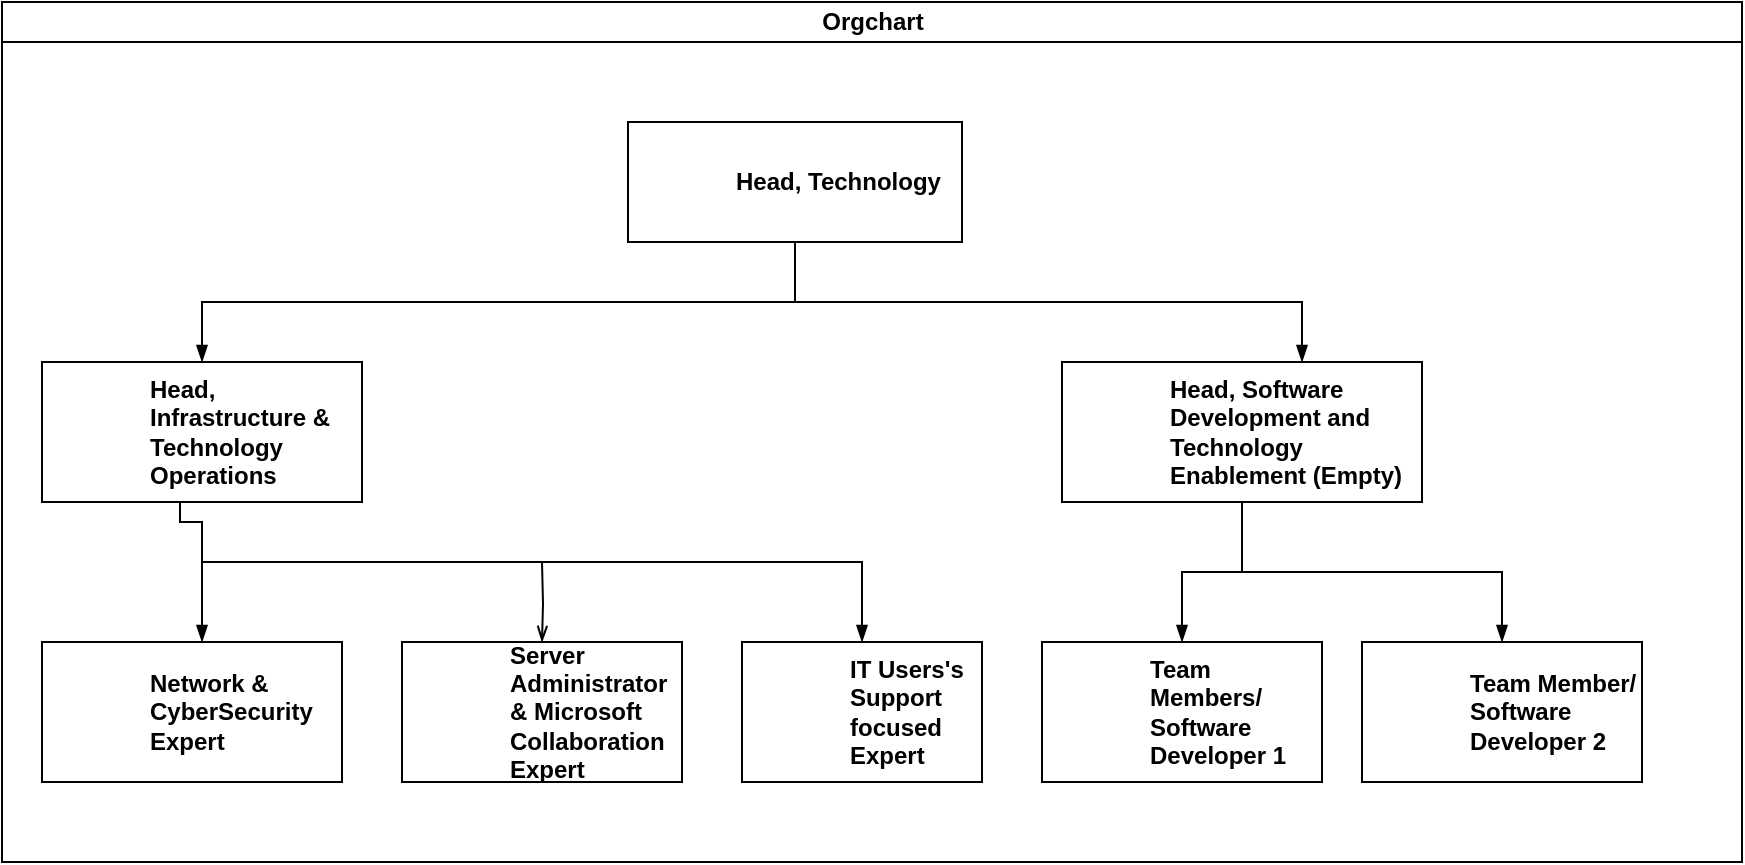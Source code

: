 <mxfile version="20.8.20" type="github">
  <diagram id="prtHgNgQTEPvFCAcTncT" name="Page-1">
    <mxGraphModel dx="794" dy="430" grid="1" gridSize="10" guides="1" tooltips="1" connect="1" arrows="1" fold="1" page="1" pageScale="1" pageWidth="827" pageHeight="1169" math="0" shadow="0">
      <root>
        <mxCell id="0" />
        <mxCell id="1" parent="0" />
        <mxCell id="dNxyNK7c78bLwvsdeMH5-11" value="Orgchart" style="swimlane;html=1;startSize=20;horizontal=1;containerType=tree;glass=0;" parent="1" vertex="1">
          <mxGeometry x="10" y="100" width="870" height="430" as="geometry" />
        </mxCell>
        <UserObject label="Head, Technology" name="Tessa Miller" position="CFO" location="Office 1" email="me@example.com" placeholders="1" link="https://app.diagrams.net/images/github-logo.svg" id="dNxyNK7c78bLwvsdeMH5-12">
          <mxCell style="label;image=https://cdn3.iconfinder.com/data/icons/user-avatars-1/512/users-3-128.png;whiteSpace=wrap;html=1;rounded=0;glass=0;treeMoving=1;treeFolding=1;" parent="dNxyNK7c78bLwvsdeMH5-11" vertex="1">
            <mxGeometry x="313" y="60" width="167" height="60" as="geometry" />
          </mxCell>
        </UserObject>
        <mxCell id="dNxyNK7c78bLwvsdeMH5-13" value="" style="endArrow=blockThin;endFill=1;fontSize=11;edgeStyle=elbowEdgeStyle;elbow=vertical;rounded=0;" parent="dNxyNK7c78bLwvsdeMH5-11" source="dNxyNK7c78bLwvsdeMH5-12" target="dNxyNK7c78bLwvsdeMH5-14" edge="1">
          <mxGeometry relative="1" as="geometry" />
        </mxCell>
        <UserObject label="Head, Infrastructure &amp;amp; Technology Operations" name="Edward Morrison" position="Brand Manager" location="Office 2" email="me@example.com" placeholders="1" link="https://www.draw.io" id="dNxyNK7c78bLwvsdeMH5-14">
          <mxCell style="label;image=https://cdn3.iconfinder.com/data/icons/user-avatars-1/512/users-10-3-128.png;whiteSpace=wrap;html=1;rounded=0;glass=0;treeFolding=1;treeMoving=1;" parent="dNxyNK7c78bLwvsdeMH5-11" vertex="1">
            <mxGeometry x="20" y="180" width="160" height="70" as="geometry" />
          </mxCell>
        </UserObject>
        <mxCell id="dNxyNK7c78bLwvsdeMH5-17" value="" style="endArrow=blockThin;endFill=1;fontSize=11;edgeStyle=elbowEdgeStyle;elbow=vertical;rounded=0;" parent="dNxyNK7c78bLwvsdeMH5-11" source="dNxyNK7c78bLwvsdeMH5-12" target="dNxyNK7c78bLwvsdeMH5-18" edge="1">
          <mxGeometry relative="1" as="geometry">
            <Array as="points">
              <mxPoint x="650" y="150" />
            </Array>
          </mxGeometry>
        </mxCell>
        <UserObject label="Head, Software Development and Technology Enablement (Empty)" name="Alison Donovan" position="System Admin" location="Office 3" email="me@example.com" placeholders="1" link="https://www.draw.io" id="dNxyNK7c78bLwvsdeMH5-18">
          <mxCell style="label;image=https://cdn3.iconfinder.com/data/icons/user-avatars-1/512/users-2-128.png;whiteSpace=wrap;html=1;rounded=0;glass=0;" parent="dNxyNK7c78bLwvsdeMH5-11" vertex="1">
            <mxGeometry x="530" y="180" width="180" height="70" as="geometry" />
          </mxCell>
        </UserObject>
        <mxCell id="gyMkO35ULZCspy6_peBc-21" value="" style="endArrow=blockThin;endFill=1;fontSize=11;edgeStyle=elbowEdgeStyle;elbow=vertical;rounded=0;" parent="dNxyNK7c78bLwvsdeMH5-11" source="dNxyNK7c78bLwvsdeMH5-18" target="gyMkO35ULZCspy6_peBc-22" edge="1">
          <mxGeometry relative="1" as="geometry">
            <mxPoint x="390" y="160" as="sourcePoint" />
          </mxGeometry>
        </mxCell>
        <UserObject label="Team Members/&lt;br&gt;Software Developer 1" name="Alison Donovan" position="System Admin" location="Office 3" email="me@example.com" placeholders="1" link="https://www.draw.io" id="gyMkO35ULZCspy6_peBc-22">
          <mxCell style="label;image=https://cdn3.iconfinder.com/data/icons/user-avatars-1/512/users-2-128.png;whiteSpace=wrap;html=1;rounded=0;glass=0;" parent="dNxyNK7c78bLwvsdeMH5-11" vertex="1">
            <mxGeometry x="520" y="320" width="140" height="70" as="geometry" />
          </mxCell>
        </UserObject>
        <mxCell id="gyMkO35ULZCspy6_peBc-32" value="" style="endArrow=blockThin;endFill=1;fontSize=11;edgeStyle=elbowEdgeStyle;elbow=vertical;rounded=0;" parent="dNxyNK7c78bLwvsdeMH5-11" source="dNxyNK7c78bLwvsdeMH5-18" target="gyMkO35ULZCspy6_peBc-33" edge="1">
          <mxGeometry relative="1" as="geometry">
            <mxPoint x="384" y="180" as="sourcePoint" />
          </mxGeometry>
        </mxCell>
        <UserObject label="Team Member/&lt;br&gt;Software Developer 2&amp;nbsp;" name="Alison Donovan" position="System Admin" location="Office 3" email="me@example.com" placeholders="1" link="https://www.draw.io" id="gyMkO35ULZCspy6_peBc-33">
          <mxCell style="label;image=https://cdn3.iconfinder.com/data/icons/user-avatars-1/512/users-2-128.png;whiteSpace=wrap;html=1;rounded=0;glass=0;" parent="dNxyNK7c78bLwvsdeMH5-11" vertex="1">
            <mxGeometry x="680" y="320" width="140" height="70" as="geometry" />
          </mxCell>
        </UserObject>
        <UserObject label="IT Users&#39;s Support focused Expert" name="Edward Morrison" position="Brand Manager" location="Office 2" email="me@example.com" placeholders="1" link="https://www.draw.io" id="gyMkO35ULZCspy6_peBc-39">
          <mxCell style="label;image=https://cdn3.iconfinder.com/data/icons/user-avatars-1/512/users-10-3-128.png;whiteSpace=wrap;html=1;rounded=0;glass=0;treeFolding=1;treeMoving=1;" parent="dNxyNK7c78bLwvsdeMH5-11" vertex="1">
            <mxGeometry x="370" y="320" width="120" height="70" as="geometry" />
          </mxCell>
        </UserObject>
        <UserObject label="Server Administrator &amp;amp; Microsoft Collaboration Expert" name="Edward Morrison" position="Brand Manager" location="Office 2" email="me@example.com" placeholders="1" link="https://www.draw.io" id="grYTW4o2yp1NQFWfN88O-13">
          <mxCell style="label;image=https://cdn3.iconfinder.com/data/icons/user-avatars-1/512/users-10-3-128.png;whiteSpace=wrap;html=1;rounded=0;glass=0;treeFolding=1;treeMoving=1;" vertex="1" collapsed="1" parent="dNxyNK7c78bLwvsdeMH5-11">
            <mxGeometry x="200" y="320" width="140" height="70" as="geometry" />
          </mxCell>
        </UserObject>
        <mxCell id="grYTW4o2yp1NQFWfN88O-54" style="edgeStyle=orthogonalEdgeStyle;rounded=0;orthogonalLoop=1;jettySize=auto;html=1;strokeWidth=1;endArrow=openThin;endFill=0;" edge="1" parent="dNxyNK7c78bLwvsdeMH5-11" target="grYTW4o2yp1NQFWfN88O-13">
          <mxGeometry relative="1" as="geometry">
            <mxPoint x="270" y="280" as="sourcePoint" />
          </mxGeometry>
        </mxCell>
        <mxCell id="grYTW4o2yp1NQFWfN88O-36" value="" style="endArrow=blockThin;endFill=1;fontSize=11;edgeStyle=elbowEdgeStyle;elbow=vertical;rounded=0;" edge="1" target="grYTW4o2yp1NQFWfN88O-37" parent="dNxyNK7c78bLwvsdeMH5-11">
          <mxGeometry relative="1" as="geometry">
            <mxPoint x="89" y="250" as="sourcePoint" />
            <Array as="points">
              <mxPoint x="100" y="260" />
            </Array>
          </mxGeometry>
        </mxCell>
        <UserObject label="Network &amp;amp; CyberSecurity Expert" name="Edward Morrison" position="Brand Manager" location="Office 2" email="me@example.com" placeholders="1" link="https://www.draw.io" id="grYTW4o2yp1NQFWfN88O-37">
          <mxCell style="label;image=https://cdn3.iconfinder.com/data/icons/user-avatars-1/512/users-10-3-128.png;whiteSpace=wrap;html=1;rounded=0;glass=0;treeFolding=1;treeMoving=1;" vertex="1" parent="dNxyNK7c78bLwvsdeMH5-11">
            <mxGeometry x="20" y="320" width="150" height="70" as="geometry" />
          </mxCell>
        </UserObject>
        <mxCell id="gyMkO35ULZCspy6_peBc-38" value="" style="endArrow=blockThin;endFill=1;fontSize=11;edgeStyle=elbowEdgeStyle;elbow=vertical;rounded=0;" parent="dNxyNK7c78bLwvsdeMH5-11" target="gyMkO35ULZCspy6_peBc-39" edge="1">
          <mxGeometry relative="1" as="geometry">
            <mxPoint x="100" y="280" as="sourcePoint" />
            <Array as="points">
              <mxPoint x="270" y="280" />
            </Array>
          </mxGeometry>
        </mxCell>
      </root>
    </mxGraphModel>
  </diagram>
</mxfile>
